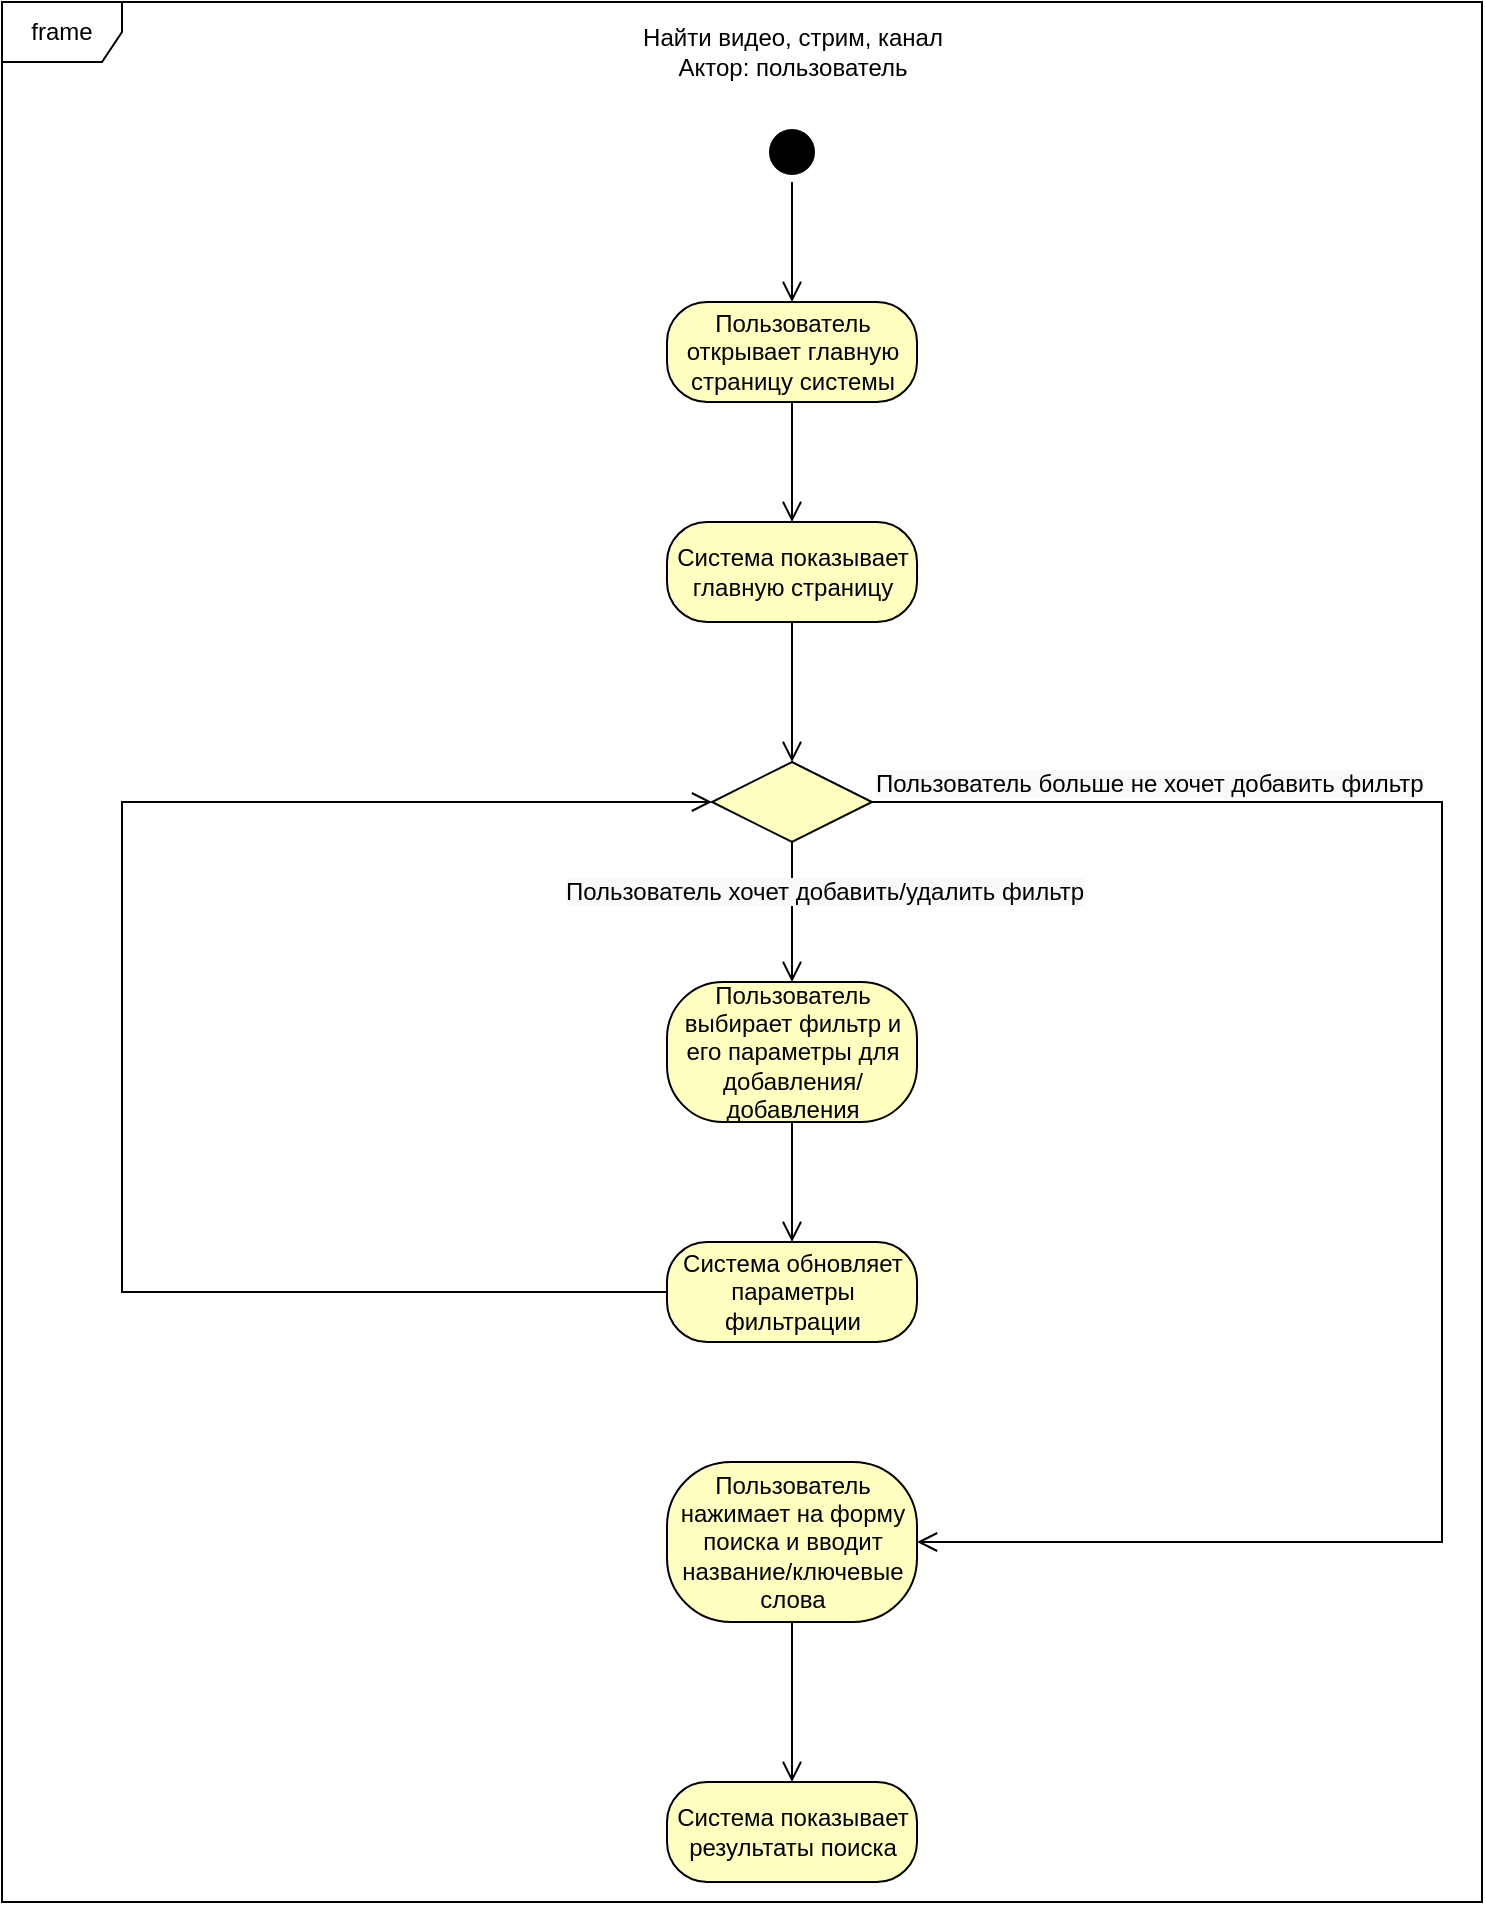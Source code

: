 <mxfile version="17.1.1" type="github">
  <diagram id="yXc7YJNdHbiCosbK2DJq" name="Page-1">
    <mxGraphModel dx="1673" dy="896" grid="1" gridSize="10" guides="1" tooltips="1" connect="1" arrows="1" fold="1" page="1" pageScale="1" pageWidth="850" pageHeight="1100" math="0" shadow="0">
      <root>
        <mxCell id="0" />
        <mxCell id="1" parent="0" />
        <mxCell id="2eAw91cuDSa5Pl7X2-ji-1" value="" style="ellipse;html=1;shape=startState;fillColor=#000000;strokeColor=#000000;" vertex="1" parent="1">
          <mxGeometry x="450" y="120" width="30" height="30" as="geometry" />
        </mxCell>
        <mxCell id="2eAw91cuDSa5Pl7X2-ji-2" value="" style="edgeStyle=orthogonalEdgeStyle;html=1;verticalAlign=bottom;endArrow=open;endSize=8;strokeColor=#000000;rounded=0;" edge="1" source="2eAw91cuDSa5Pl7X2-ji-1" parent="1" target="2eAw91cuDSa5Pl7X2-ji-3">
          <mxGeometry relative="1" as="geometry">
            <mxPoint x="465" y="240" as="targetPoint" />
          </mxGeometry>
        </mxCell>
        <mxCell id="2eAw91cuDSa5Pl7X2-ji-3" value="Пользователь открывает главную страницу системы" style="rounded=1;whiteSpace=wrap;html=1;arcSize=40;fontColor=#000000;fillColor=#ffffc0;strokeColor=#000000;" vertex="1" parent="1">
          <mxGeometry x="402.5" y="210" width="125" height="50" as="geometry" />
        </mxCell>
        <mxCell id="2eAw91cuDSa5Pl7X2-ji-4" value="" style="edgeStyle=orthogonalEdgeStyle;html=1;verticalAlign=bottom;endArrow=open;endSize=8;strokeColor=#000000;rounded=0;" edge="1" source="2eAw91cuDSa5Pl7X2-ji-3" parent="1" target="2eAw91cuDSa5Pl7X2-ji-7">
          <mxGeometry relative="1" as="geometry">
            <mxPoint x="465" y="370" as="targetPoint" />
            <Array as="points" />
          </mxGeometry>
        </mxCell>
        <mxCell id="2eAw91cuDSa5Pl7X2-ji-14" style="edgeStyle=orthogonalEdgeStyle;rounded=0;orthogonalLoop=1;jettySize=auto;html=1;strokeColor=#000000;endSize=8;endArrow=open;endFill=0;" edge="1" parent="1" source="2eAw91cuDSa5Pl7X2-ji-7" target="2eAw91cuDSa5Pl7X2-ji-10">
          <mxGeometry relative="1" as="geometry" />
        </mxCell>
        <mxCell id="2eAw91cuDSa5Pl7X2-ji-7" value="Система показывает главную страницу" style="rounded=1;whiteSpace=wrap;html=1;arcSize=40;fontColor=#000000;fillColor=#ffffc0;strokeColor=#000000;" vertex="1" parent="1">
          <mxGeometry x="402.5" y="320" width="125" height="50" as="geometry" />
        </mxCell>
        <mxCell id="2eAw91cuDSa5Pl7X2-ji-24" style="edgeStyle=orthogonalEdgeStyle;rounded=0;orthogonalLoop=1;jettySize=auto;html=1;endArrow=open;endFill=0;endSize=8;strokeColor=#000000;" edge="1" parent="1" source="2eAw91cuDSa5Pl7X2-ji-9" target="2eAw91cuDSa5Pl7X2-ji-23">
          <mxGeometry relative="1" as="geometry" />
        </mxCell>
        <mxCell id="2eAw91cuDSa5Pl7X2-ji-9" value="Пользователь нажимает на форму поиска и вводит название/ключевые слова" style="rounded=1;whiteSpace=wrap;html=1;arcSize=40;fontColor=#000000;fillColor=#ffffc0;strokeColor=#000000;" vertex="1" parent="1">
          <mxGeometry x="402.5" y="790" width="125" height="80" as="geometry" />
        </mxCell>
        <mxCell id="2eAw91cuDSa5Pl7X2-ji-10" value="" style="rhombus;whiteSpace=wrap;html=1;fillColor=#ffffc0;strokeColor=#000000;" vertex="1" parent="1">
          <mxGeometry x="425" y="440" width="80" height="40" as="geometry" />
        </mxCell>
        <mxCell id="2eAw91cuDSa5Pl7X2-ji-11" value="&lt;span style=&quot;font-size: 12px ; text-align: center ; background-color: rgb(248 , 249 , 250)&quot;&gt;Пользователь больше не хочет добавить фильтр&lt;/span&gt;" style="edgeStyle=orthogonalEdgeStyle;html=1;align=left;verticalAlign=bottom;endArrow=open;endSize=8;strokeColor=#000000;rounded=0;" edge="1" source="2eAw91cuDSa5Pl7X2-ji-10" parent="1" target="2eAw91cuDSa5Pl7X2-ji-9">
          <mxGeometry x="-1" relative="1" as="geometry">
            <mxPoint x="700" y="820" as="targetPoint" />
            <Array as="points">
              <mxPoint x="790" y="460" />
              <mxPoint x="790" y="830" />
            </Array>
          </mxGeometry>
        </mxCell>
        <mxCell id="2eAw91cuDSa5Pl7X2-ji-12" value="&lt;span style=&quot;font-size: 12px ; text-align: center ; background-color: rgb(248 , 249 , 250)&quot;&gt;Пользователь хочет добавить/удалить фильтр&lt;/span&gt;" style="edgeStyle=orthogonalEdgeStyle;html=1;align=left;verticalAlign=top;endArrow=open;endSize=8;strokeColor=#000000;rounded=0;" edge="1" source="2eAw91cuDSa5Pl7X2-ji-10" parent="1" target="2eAw91cuDSa5Pl7X2-ji-15">
          <mxGeometry x="-0.714" y="-115" relative="1" as="geometry">
            <mxPoint x="460" y="610" as="targetPoint" />
            <Array as="points" />
            <mxPoint y="1" as="offset" />
          </mxGeometry>
        </mxCell>
        <mxCell id="2eAw91cuDSa5Pl7X2-ji-17" style="edgeStyle=orthogonalEdgeStyle;rounded=0;orthogonalLoop=1;jettySize=auto;html=1;endArrow=open;endFill=0;endSize=8;strokeColor=#000000;" edge="1" parent="1" source="2eAw91cuDSa5Pl7X2-ji-15" target="2eAw91cuDSa5Pl7X2-ji-16">
          <mxGeometry relative="1" as="geometry" />
        </mxCell>
        <mxCell id="2eAw91cuDSa5Pl7X2-ji-15" value="Пользователь выбирает фильтр и его параметры для добавления/добавления" style="rounded=1;whiteSpace=wrap;html=1;arcSize=40;fontColor=#000000;fillColor=#ffffc0;strokeColor=#000000;" vertex="1" parent="1">
          <mxGeometry x="402.5" y="550" width="125" height="70" as="geometry" />
        </mxCell>
        <mxCell id="2eAw91cuDSa5Pl7X2-ji-18" style="edgeStyle=orthogonalEdgeStyle;rounded=0;orthogonalLoop=1;jettySize=auto;html=1;endArrow=open;endFill=0;endSize=8;strokeColor=#000000;entryX=0;entryY=0.5;entryDx=0;entryDy=0;" edge="1" parent="1" source="2eAw91cuDSa5Pl7X2-ji-16" target="2eAw91cuDSa5Pl7X2-ji-10">
          <mxGeometry relative="1" as="geometry">
            <mxPoint x="370" y="490" as="targetPoint" />
            <Array as="points">
              <mxPoint x="130" y="705" />
              <mxPoint x="130" y="460" />
            </Array>
          </mxGeometry>
        </mxCell>
        <mxCell id="2eAw91cuDSa5Pl7X2-ji-16" value="Система обновляет параметры фильтрации" style="rounded=1;whiteSpace=wrap;html=1;arcSize=40;fontColor=#000000;fillColor=#ffffc0;strokeColor=#000000;" vertex="1" parent="1">
          <mxGeometry x="402.5" y="680" width="125" height="50" as="geometry" />
        </mxCell>
        <mxCell id="2eAw91cuDSa5Pl7X2-ji-23" value="Система показывает результаты поиска" style="rounded=1;whiteSpace=wrap;html=1;arcSize=40;fontColor=#000000;fillColor=#ffffc0;strokeColor=#000000;" vertex="1" parent="1">
          <mxGeometry x="402.5" y="950" width="125" height="50" as="geometry" />
        </mxCell>
        <mxCell id="2eAw91cuDSa5Pl7X2-ji-25" value="frame" style="shape=umlFrame;whiteSpace=wrap;html=1;strokeColor=#000000;" vertex="1" parent="1">
          <mxGeometry x="70" y="60" width="740" height="950" as="geometry" />
        </mxCell>
        <mxCell id="2eAw91cuDSa5Pl7X2-ji-26" value="Найти видео, стрим, канал&lt;br&gt;Актор: пользователь" style="text;html=1;align=center;verticalAlign=middle;resizable=0;points=[];autosize=1;strokeColor=none;fillColor=none;" vertex="1" parent="1">
          <mxGeometry x="380" y="70" width="170" height="30" as="geometry" />
        </mxCell>
      </root>
    </mxGraphModel>
  </diagram>
</mxfile>
